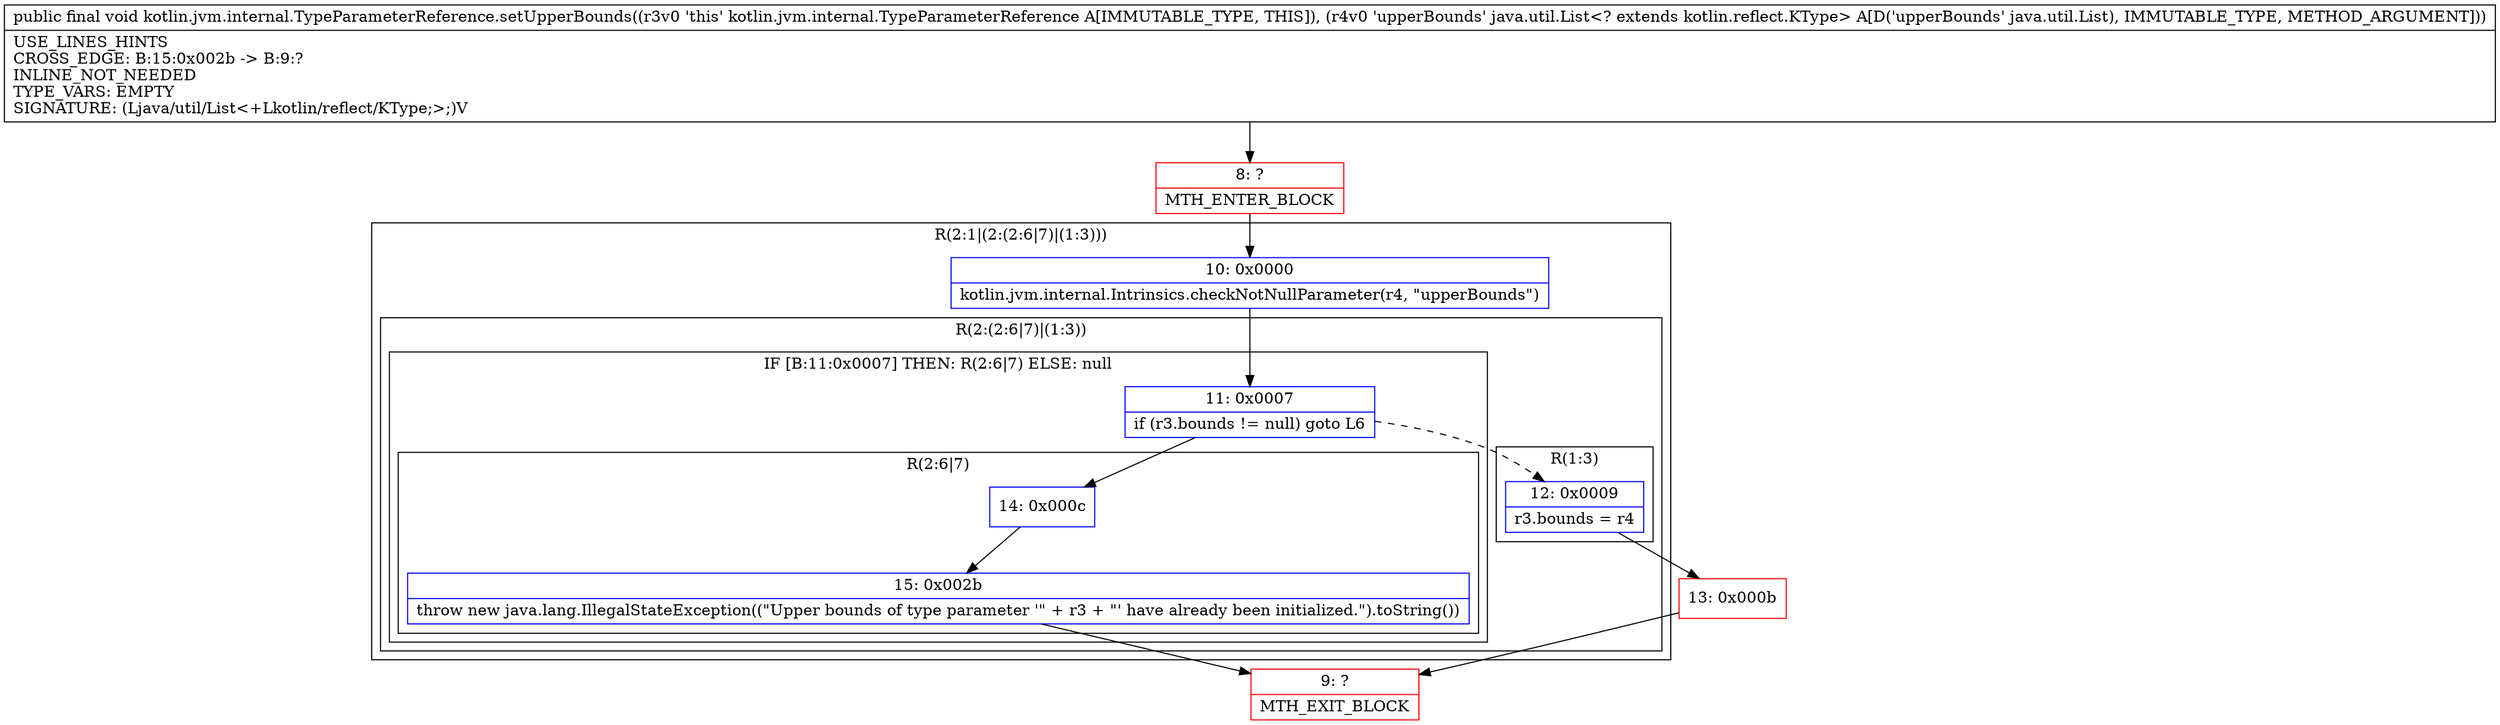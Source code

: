 digraph "CFG forkotlin.jvm.internal.TypeParameterReference.setUpperBounds(Ljava\/util\/List;)V" {
subgraph cluster_Region_1322042791 {
label = "R(2:1|(2:(2:6|7)|(1:3)))";
node [shape=record,color=blue];
Node_10 [shape=record,label="{10\:\ 0x0000|kotlin.jvm.internal.Intrinsics.checkNotNullParameter(r4, \"upperBounds\")\l}"];
subgraph cluster_Region_1623424320 {
label = "R(2:(2:6|7)|(1:3))";
node [shape=record,color=blue];
subgraph cluster_IfRegion_85156939 {
label = "IF [B:11:0x0007] THEN: R(2:6|7) ELSE: null";
node [shape=record,color=blue];
Node_11 [shape=record,label="{11\:\ 0x0007|if (r3.bounds != null) goto L6\l}"];
subgraph cluster_Region_1295061642 {
label = "R(2:6|7)";
node [shape=record,color=blue];
Node_14 [shape=record,label="{14\:\ 0x000c}"];
Node_15 [shape=record,label="{15\:\ 0x002b|throw new java.lang.IllegalStateException((\"Upper bounds of type parameter '\" + r3 + \"' have already been initialized.\").toString())\l}"];
}
}
subgraph cluster_Region_1702369142 {
label = "R(1:3)";
node [shape=record,color=blue];
Node_12 [shape=record,label="{12\:\ 0x0009|r3.bounds = r4\l}"];
}
}
}
Node_8 [shape=record,color=red,label="{8\:\ ?|MTH_ENTER_BLOCK\l}"];
Node_13 [shape=record,color=red,label="{13\:\ 0x000b}"];
Node_9 [shape=record,color=red,label="{9\:\ ?|MTH_EXIT_BLOCK\l}"];
MethodNode[shape=record,label="{public final void kotlin.jvm.internal.TypeParameterReference.setUpperBounds((r3v0 'this' kotlin.jvm.internal.TypeParameterReference A[IMMUTABLE_TYPE, THIS]), (r4v0 'upperBounds' java.util.List\<? extends kotlin.reflect.KType\> A[D('upperBounds' java.util.List), IMMUTABLE_TYPE, METHOD_ARGUMENT]))  | USE_LINES_HINTS\lCROSS_EDGE: B:15:0x002b \-\> B:9:?\lINLINE_NOT_NEEDED\lTYPE_VARS: EMPTY\lSIGNATURE: (Ljava\/util\/List\<+Lkotlin\/reflect\/KType;\>;)V\l}"];
MethodNode -> Node_8;Node_10 -> Node_11;
Node_11 -> Node_12[style=dashed];
Node_11 -> Node_14;
Node_14 -> Node_15;
Node_15 -> Node_9;
Node_12 -> Node_13;
Node_8 -> Node_10;
Node_13 -> Node_9;
}

